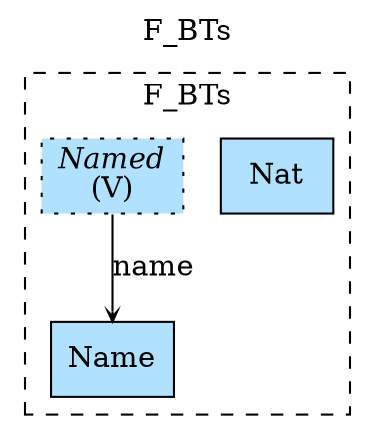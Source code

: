digraph {graph[label=F_BTs,labelloc=tl,labelfontsize=12];
subgraph cluster_F_BTs{style=dashed;label=F_BTs;
"Nat"[shape=record,fillcolor=lightskyblue1,style = filled,label="Nat"];
"Name"[shape=record,fillcolor=lightskyblue1,style = filled,label="Name"];
"Named"[shape=record,fillcolor=lightskyblue1,style ="filled,dotted",label=<{<I>Named</I><br/>(V)}>];

"Named"->"Name"[label="name",arrowhead=vee,headlabel="",arrowsize=.5];

}
}